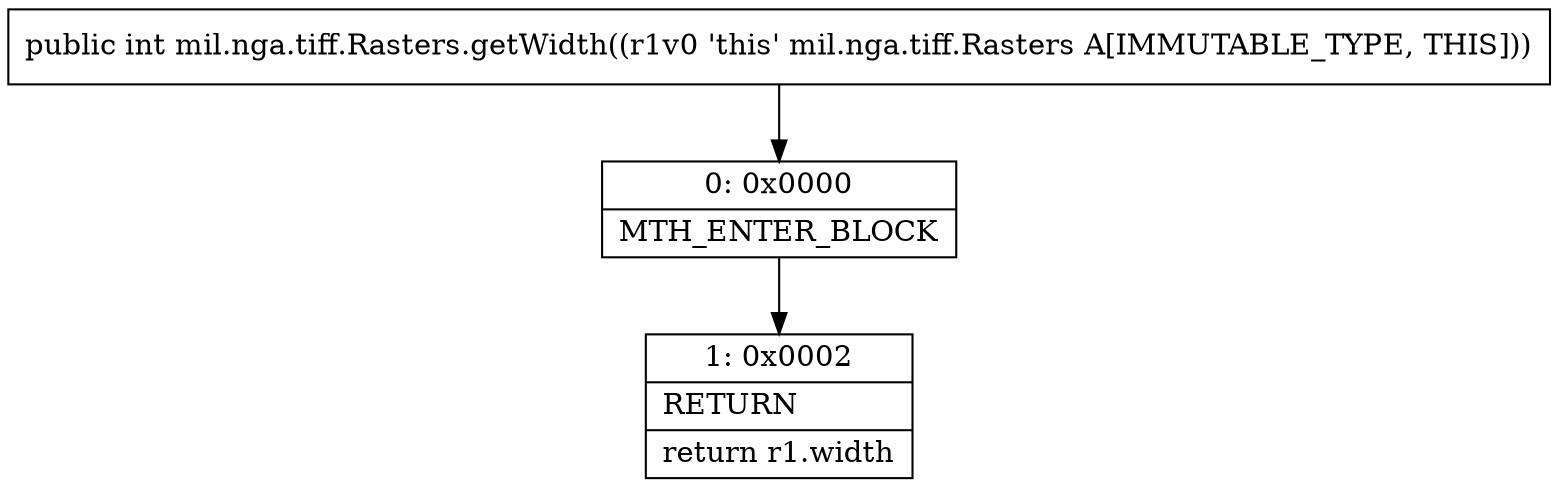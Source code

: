 digraph "CFG formil.nga.tiff.Rasters.getWidth()I" {
Node_0 [shape=record,label="{0\:\ 0x0000|MTH_ENTER_BLOCK\l}"];
Node_1 [shape=record,label="{1\:\ 0x0002|RETURN\l|return r1.width\l}"];
MethodNode[shape=record,label="{public int mil.nga.tiff.Rasters.getWidth((r1v0 'this' mil.nga.tiff.Rasters A[IMMUTABLE_TYPE, THIS])) }"];
MethodNode -> Node_0;
Node_0 -> Node_1;
}

